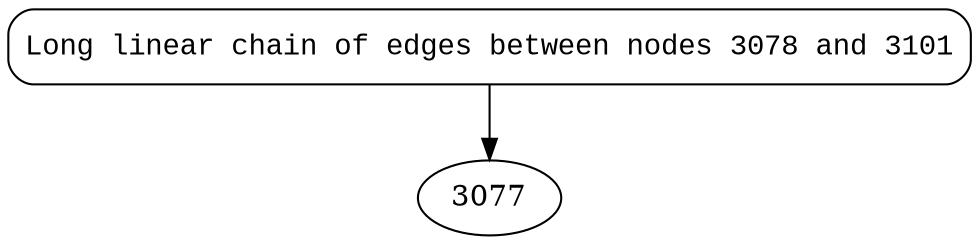 digraph block3174 {
3078 [style="filled,bold" penwidth="1" fillcolor="white" fontname="Courier New" shape="Mrecord" label="Long linear chain of edges between nodes 3078 and 3101"]
3078 -> 3077[label=""]
}